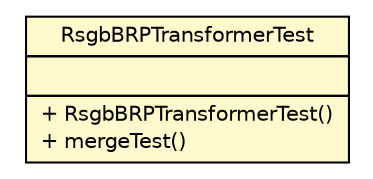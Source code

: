 #!/usr/local/bin/dot
#
# Class diagram 
# Generated by UMLGraph version R5_6-24-gf6e263 (http://www.umlgraph.org/)
#

digraph G {
	edge [fontname="Helvetica",fontsize=10,labelfontname="Helvetica",labelfontsize=10];
	node [fontname="Helvetica",fontsize=10,shape=plaintext];
	nodesep=0.25;
	ranksep=0.5;
	// nl.b3p.brmo.loader.RsgbBRPTransformerTest
	c1479 [label=<<table title="nl.b3p.brmo.loader.RsgbBRPTransformerTest" border="0" cellborder="1" cellspacing="0" cellpadding="2" port="p" bgcolor="lemonChiffon" href="./RsgbBRPTransformerTest.html">
		<tr><td><table border="0" cellspacing="0" cellpadding="1">
<tr><td align="center" balign="center"> RsgbBRPTransformerTest </td></tr>
		</table></td></tr>
		<tr><td><table border="0" cellspacing="0" cellpadding="1">
<tr><td align="left" balign="left">  </td></tr>
		</table></td></tr>
		<tr><td><table border="0" cellspacing="0" cellpadding="1">
<tr><td align="left" balign="left"> + RsgbBRPTransformerTest() </td></tr>
<tr><td align="left" balign="left"> + mergeTest() </td></tr>
		</table></td></tr>
		</table>>, URL="./RsgbBRPTransformerTest.html", fontname="Helvetica", fontcolor="black", fontsize=10.0];
}

